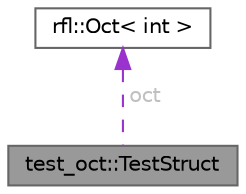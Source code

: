 digraph "test_oct::TestStruct"
{
 // LATEX_PDF_SIZE
  bgcolor="transparent";
  edge [fontname=Helvetica,fontsize=10,labelfontname=Helvetica,labelfontsize=10];
  node [fontname=Helvetica,fontsize=10,shape=box,height=0.2,width=0.4];
  Node1 [id="Node000001",label="test_oct::TestStruct",height=0.2,width=0.4,color="gray40", fillcolor="grey60", style="filled", fontcolor="black",tooltip=" "];
  Node2 -> Node1 [id="edge1_Node000001_Node000002",dir="back",color="darkorchid3",style="dashed",tooltip=" ",label=" oct",fontcolor="grey" ];
  Node2 [id="Node000002",label="rfl::Oct\< int \>",height=0.2,width=0.4,color="gray40", fillcolor="white", style="filled",URL="$structrfl_1_1_oct.html",tooltip=" "];
}
